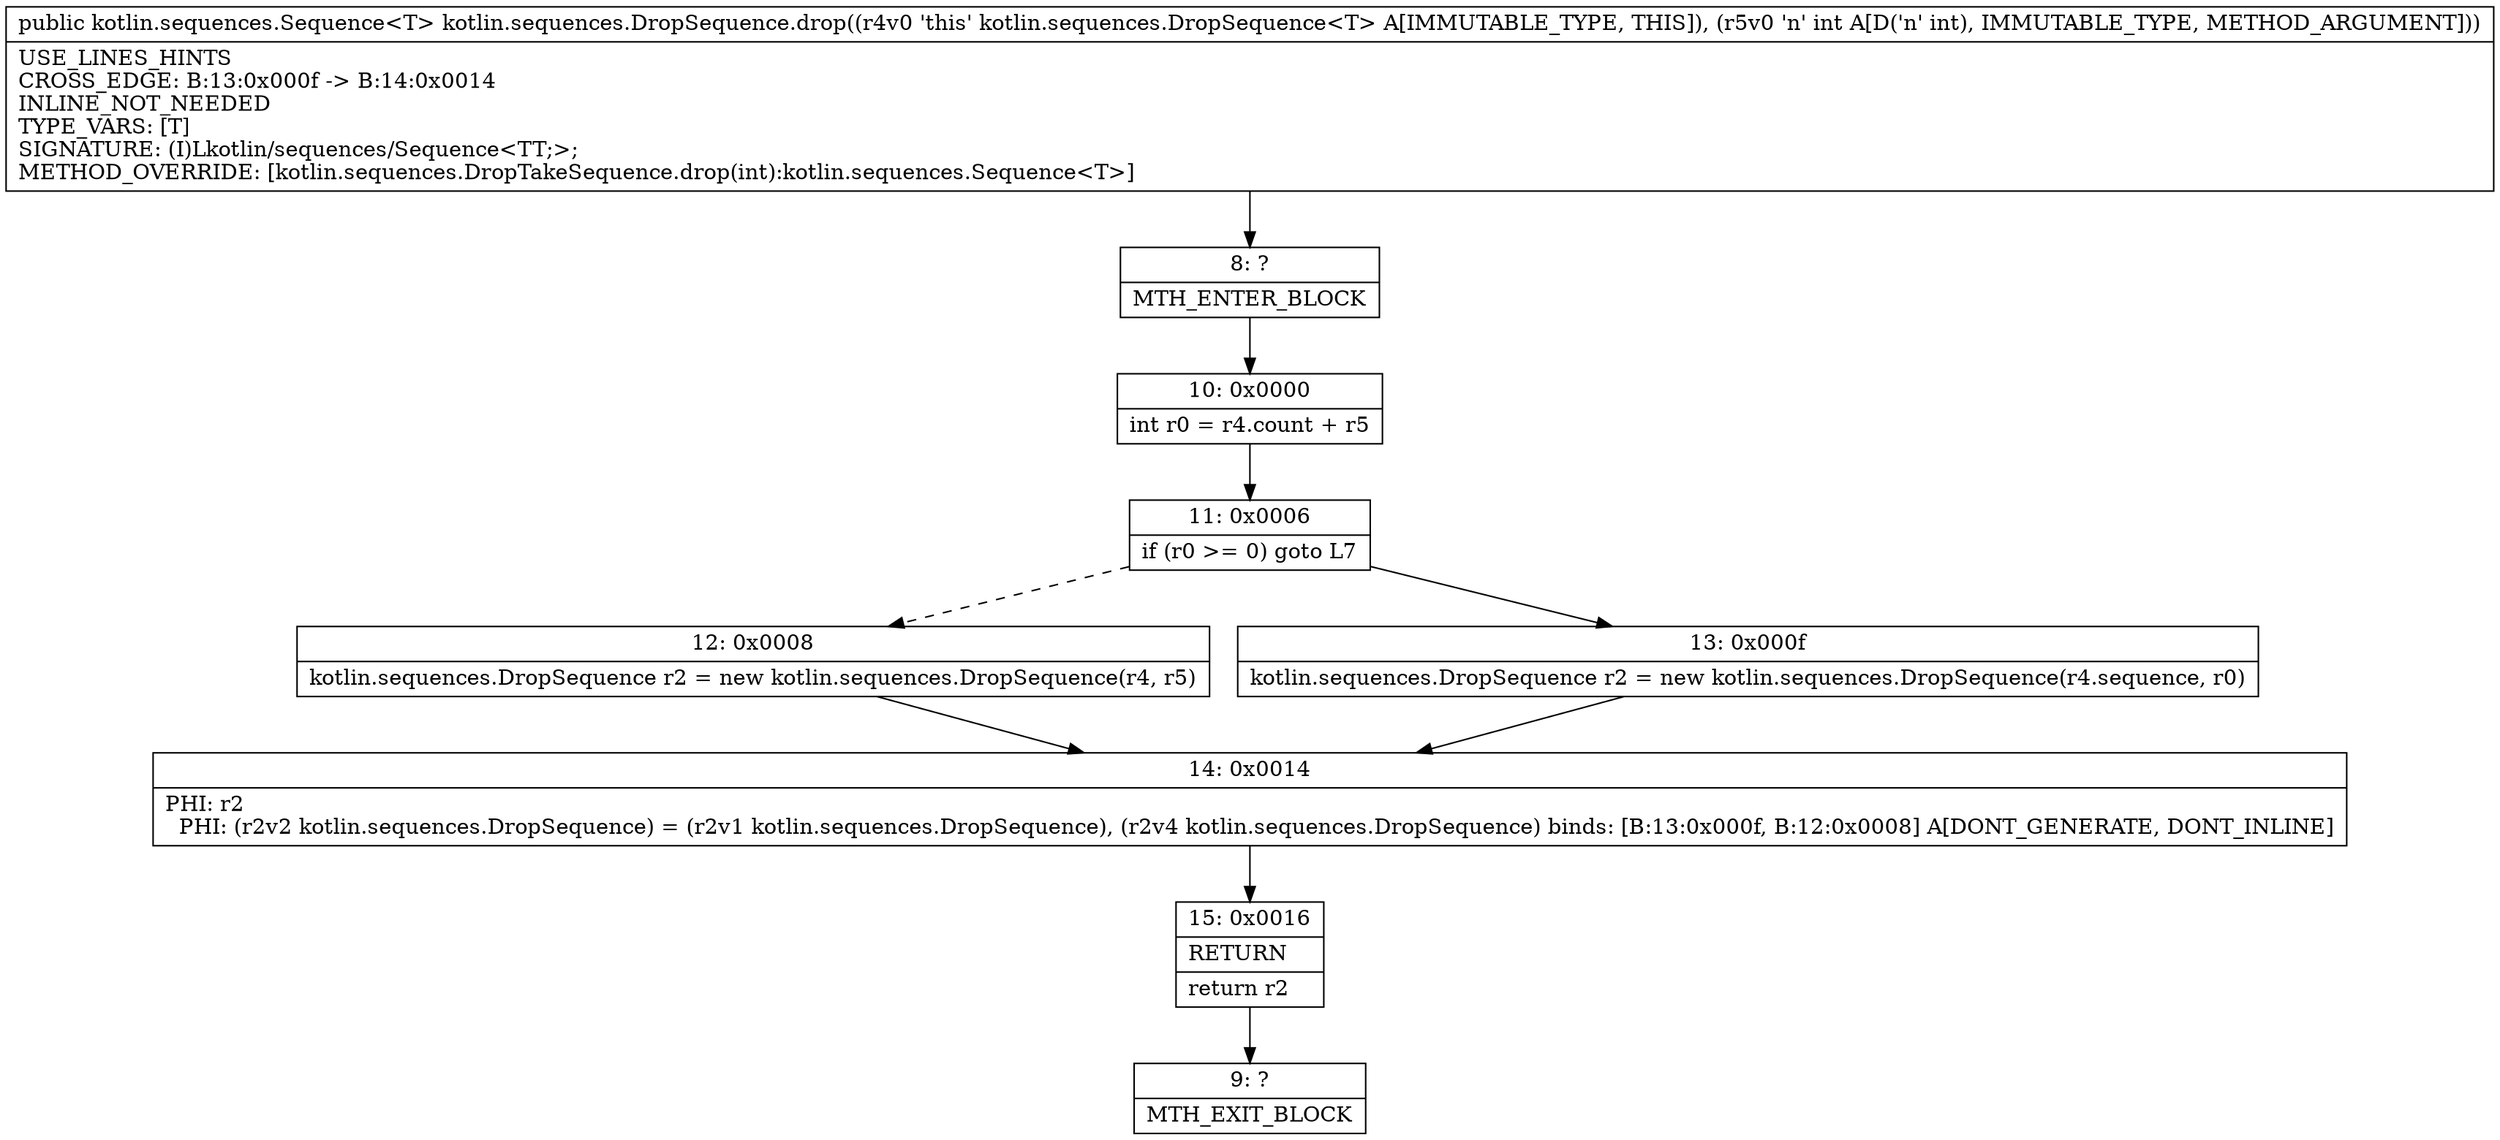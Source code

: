 digraph "CFG forkotlin.sequences.DropSequence.drop(I)Lkotlin\/sequences\/Sequence;" {
Node_8 [shape=record,label="{8\:\ ?|MTH_ENTER_BLOCK\l}"];
Node_10 [shape=record,label="{10\:\ 0x0000|int r0 = r4.count + r5\l}"];
Node_11 [shape=record,label="{11\:\ 0x0006|if (r0 \>= 0) goto L7\l}"];
Node_12 [shape=record,label="{12\:\ 0x0008|kotlin.sequences.DropSequence r2 = new kotlin.sequences.DropSequence(r4, r5)\l}"];
Node_14 [shape=record,label="{14\:\ 0x0014|PHI: r2 \l  PHI: (r2v2 kotlin.sequences.DropSequence) = (r2v1 kotlin.sequences.DropSequence), (r2v4 kotlin.sequences.DropSequence) binds: [B:13:0x000f, B:12:0x0008] A[DONT_GENERATE, DONT_INLINE]\l}"];
Node_15 [shape=record,label="{15\:\ 0x0016|RETURN\l|return r2\l}"];
Node_9 [shape=record,label="{9\:\ ?|MTH_EXIT_BLOCK\l}"];
Node_13 [shape=record,label="{13\:\ 0x000f|kotlin.sequences.DropSequence r2 = new kotlin.sequences.DropSequence(r4.sequence, r0)\l}"];
MethodNode[shape=record,label="{public kotlin.sequences.Sequence\<T\> kotlin.sequences.DropSequence.drop((r4v0 'this' kotlin.sequences.DropSequence\<T\> A[IMMUTABLE_TYPE, THIS]), (r5v0 'n' int A[D('n' int), IMMUTABLE_TYPE, METHOD_ARGUMENT]))  | USE_LINES_HINTS\lCROSS_EDGE: B:13:0x000f \-\> B:14:0x0014\lINLINE_NOT_NEEDED\lTYPE_VARS: [T]\lSIGNATURE: (I)Lkotlin\/sequences\/Sequence\<TT;\>;\lMETHOD_OVERRIDE: [kotlin.sequences.DropTakeSequence.drop(int):kotlin.sequences.Sequence\<T\>]\l}"];
MethodNode -> Node_8;Node_8 -> Node_10;
Node_10 -> Node_11;
Node_11 -> Node_12[style=dashed];
Node_11 -> Node_13;
Node_12 -> Node_14;
Node_14 -> Node_15;
Node_15 -> Node_9;
Node_13 -> Node_14;
}

